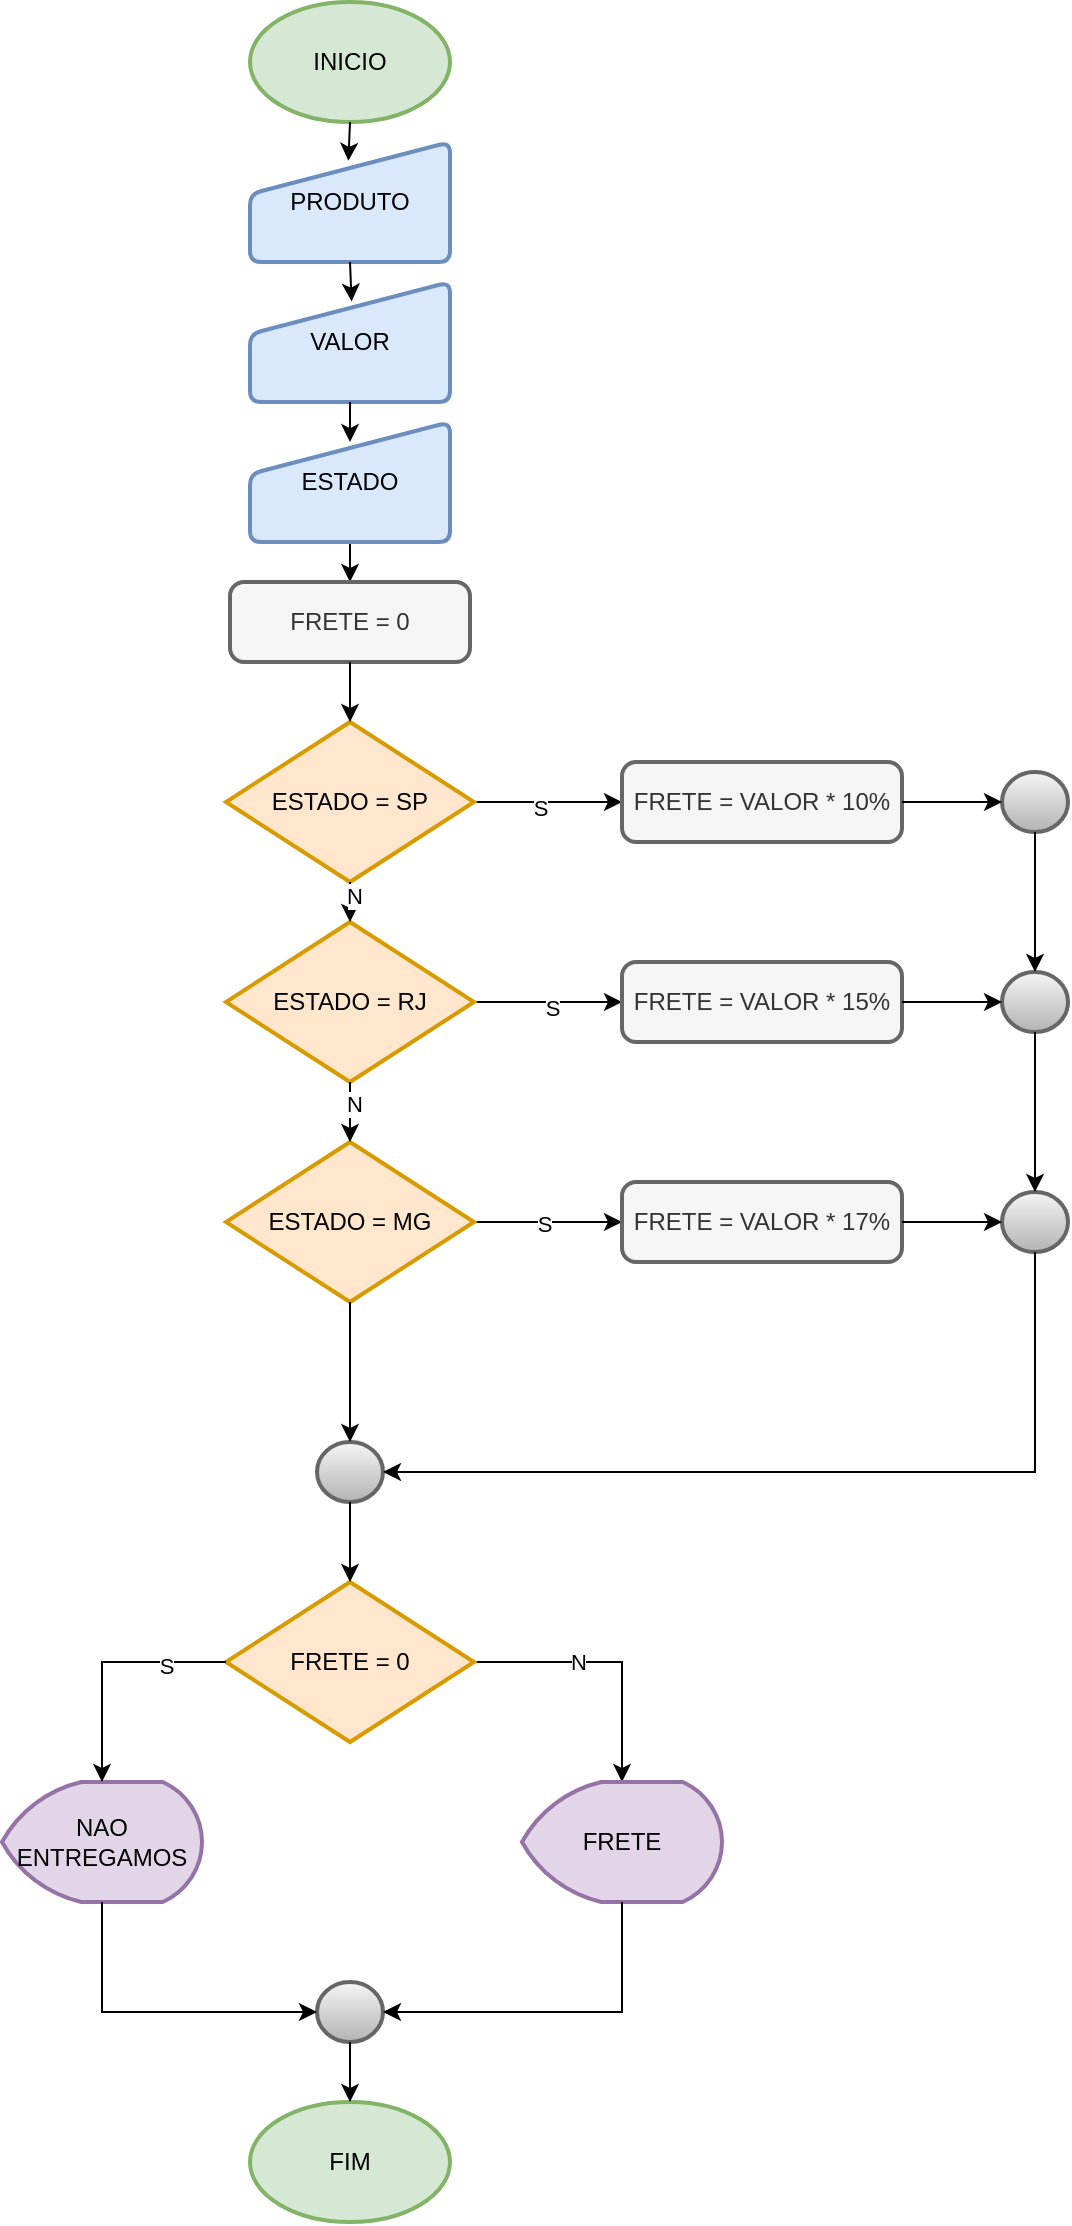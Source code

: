 <mxfile version="26.1.0">
  <diagram name="Página-1" id="OKBPonCA5fJ84jmbi5iM">
    <mxGraphModel dx="1500" dy="2050" grid="1" gridSize="10" guides="1" tooltips="1" connect="1" arrows="1" fold="1" page="1" pageScale="1" pageWidth="827" pageHeight="1169" math="0" shadow="0">
      <root>
        <mxCell id="0" />
        <mxCell id="1" parent="0" />
        <mxCell id="bnEKjvO-4nEVMI3VJPVY-1" value="INICIO" style="strokeWidth=2;html=1;shape=mxgraph.flowchart.start_1;whiteSpace=wrap;fillColor=#d5e8d4;strokeColor=#82b366;" vertex="1" parent="1">
          <mxGeometry x="364" width="100" height="60" as="geometry" />
        </mxCell>
        <mxCell id="bnEKjvO-4nEVMI3VJPVY-2" value="FIM" style="strokeWidth=2;html=1;shape=mxgraph.flowchart.start_1;whiteSpace=wrap;fillColor=#d5e8d4;strokeColor=#82b366;" vertex="1" parent="1">
          <mxGeometry x="364" y="1050" width="100" height="60" as="geometry" />
        </mxCell>
        <mxCell id="bnEKjvO-4nEVMI3VJPVY-3" value="PRODUTO" style="html=1;strokeWidth=2;shape=manualInput;whiteSpace=wrap;rounded=1;size=26;arcSize=11;fillColor=#dae8fc;strokeColor=#6c8ebf;" vertex="1" parent="1">
          <mxGeometry x="364" y="70" width="100" height="60" as="geometry" />
        </mxCell>
        <mxCell id="bnEKjvO-4nEVMI3VJPVY-16" style="edgeStyle=orthogonalEdgeStyle;rounded=0;orthogonalLoop=1;jettySize=auto;html=1;exitX=0.5;exitY=1;exitDx=0;exitDy=0;entryX=0.5;entryY=0;entryDx=0;entryDy=0;" edge="1" parent="1" source="bnEKjvO-4nEVMI3VJPVY-4" target="bnEKjvO-4nEVMI3VJPVY-14">
          <mxGeometry relative="1" as="geometry" />
        </mxCell>
        <mxCell id="bnEKjvO-4nEVMI3VJPVY-4" value="ESTADO" style="html=1;strokeWidth=2;shape=manualInput;whiteSpace=wrap;rounded=1;size=26;arcSize=11;fillColor=#dae8fc;strokeColor=#6c8ebf;" vertex="1" parent="1">
          <mxGeometry x="364" y="210" width="100" height="60" as="geometry" />
        </mxCell>
        <mxCell id="bnEKjvO-4nEVMI3VJPVY-5" value="VALOR" style="html=1;strokeWidth=2;shape=manualInput;whiteSpace=wrap;rounded=1;size=26;arcSize=11;fillColor=#dae8fc;strokeColor=#6c8ebf;" vertex="1" parent="1">
          <mxGeometry x="364" y="140" width="100" height="60" as="geometry" />
        </mxCell>
        <mxCell id="bnEKjvO-4nEVMI3VJPVY-25" style="edgeStyle=orthogonalEdgeStyle;rounded=0;orthogonalLoop=1;jettySize=auto;html=1;exitX=1;exitY=0.5;exitDx=0;exitDy=0;exitPerimeter=0;entryX=0;entryY=0.5;entryDx=0;entryDy=0;" edge="1" parent="1" source="bnEKjvO-4nEVMI3VJPVY-6" target="bnEKjvO-4nEVMI3VJPVY-7">
          <mxGeometry relative="1" as="geometry" />
        </mxCell>
        <mxCell id="bnEKjvO-4nEVMI3VJPVY-28" value="S" style="edgeLabel;html=1;align=center;verticalAlign=middle;resizable=0;points=[];" vertex="1" connectable="0" parent="bnEKjvO-4nEVMI3VJPVY-25">
          <mxGeometry x="-0.114" y="-3" relative="1" as="geometry">
            <mxPoint as="offset" />
          </mxGeometry>
        </mxCell>
        <mxCell id="bnEKjvO-4nEVMI3VJPVY-6" value="ESTADO = SP" style="strokeWidth=2;html=1;shape=mxgraph.flowchart.decision;whiteSpace=wrap;fillColor=#ffe6cc;strokeColor=#d79b00;" vertex="1" parent="1">
          <mxGeometry x="352" y="360" width="124" height="80" as="geometry" />
        </mxCell>
        <mxCell id="bnEKjvO-4nEVMI3VJPVY-7" value="FRETE = VALOR * 10%" style="rounded=1;whiteSpace=wrap;html=1;absoluteArcSize=1;arcSize=14;strokeWidth=2;fillColor=#f5f5f5;fontColor=#333333;strokeColor=#666666;" vertex="1" parent="1">
          <mxGeometry x="550" y="380" width="140" height="40" as="geometry" />
        </mxCell>
        <mxCell id="bnEKjvO-4nEVMI3VJPVY-14" value="FRETE = 0" style="rounded=1;whiteSpace=wrap;html=1;absoluteArcSize=1;arcSize=14;strokeWidth=2;fillColor=#f5f5f5;fontColor=#333333;strokeColor=#666666;" vertex="1" parent="1">
          <mxGeometry x="354" y="290" width="120" height="40" as="geometry" />
        </mxCell>
        <mxCell id="bnEKjvO-4nEVMI3VJPVY-17" style="edgeStyle=orthogonalEdgeStyle;rounded=0;orthogonalLoop=1;jettySize=auto;html=1;exitX=0.5;exitY=1;exitDx=0;exitDy=0;entryX=0.5;entryY=0.167;entryDx=0;entryDy=0;entryPerimeter=0;" edge="1" parent="1" source="bnEKjvO-4nEVMI3VJPVY-5" target="bnEKjvO-4nEVMI3VJPVY-4">
          <mxGeometry relative="1" as="geometry" />
        </mxCell>
        <mxCell id="bnEKjvO-4nEVMI3VJPVY-18" style="edgeStyle=orthogonalEdgeStyle;rounded=0;orthogonalLoop=1;jettySize=auto;html=1;exitX=0.5;exitY=1;exitDx=0;exitDy=0;entryX=0.508;entryY=0.163;entryDx=0;entryDy=0;entryPerimeter=0;" edge="1" parent="1" source="bnEKjvO-4nEVMI3VJPVY-3" target="bnEKjvO-4nEVMI3VJPVY-5">
          <mxGeometry relative="1" as="geometry" />
        </mxCell>
        <mxCell id="bnEKjvO-4nEVMI3VJPVY-19" style="edgeStyle=orthogonalEdgeStyle;rounded=0;orthogonalLoop=1;jettySize=auto;html=1;exitX=0.5;exitY=1;exitDx=0;exitDy=0;exitPerimeter=0;entryX=0.492;entryY=0.157;entryDx=0;entryDy=0;entryPerimeter=0;" edge="1" parent="1" source="bnEKjvO-4nEVMI3VJPVY-1" target="bnEKjvO-4nEVMI3VJPVY-3">
          <mxGeometry relative="1" as="geometry" />
        </mxCell>
        <mxCell id="bnEKjvO-4nEVMI3VJPVY-27" style="edgeStyle=orthogonalEdgeStyle;rounded=0;orthogonalLoop=1;jettySize=auto;html=1;exitX=1;exitY=0.5;exitDx=0;exitDy=0;exitPerimeter=0;entryX=0;entryY=0.5;entryDx=0;entryDy=0;" edge="1" parent="1" source="bnEKjvO-4nEVMI3VJPVY-21" target="bnEKjvO-4nEVMI3VJPVY-23">
          <mxGeometry relative="1" as="geometry" />
        </mxCell>
        <mxCell id="bnEKjvO-4nEVMI3VJPVY-30" value="S" style="edgeLabel;html=1;align=center;verticalAlign=middle;resizable=0;points=[];" vertex="1" connectable="0" parent="bnEKjvO-4nEVMI3VJPVY-27">
          <mxGeometry x="-0.059" y="-1" relative="1" as="geometry">
            <mxPoint as="offset" />
          </mxGeometry>
        </mxCell>
        <mxCell id="bnEKjvO-4nEVMI3VJPVY-21" value="ESTADO = MG" style="strokeWidth=2;html=1;shape=mxgraph.flowchart.decision;whiteSpace=wrap;fillColor=#ffe6cc;strokeColor=#d79b00;" vertex="1" parent="1">
          <mxGeometry x="352" y="570" width="124" height="80" as="geometry" />
        </mxCell>
        <mxCell id="bnEKjvO-4nEVMI3VJPVY-26" style="edgeStyle=orthogonalEdgeStyle;rounded=0;orthogonalLoop=1;jettySize=auto;html=1;exitX=1;exitY=0.5;exitDx=0;exitDy=0;exitPerimeter=0;entryX=0;entryY=0.5;entryDx=0;entryDy=0;" edge="1" parent="1" source="bnEKjvO-4nEVMI3VJPVY-22" target="bnEKjvO-4nEVMI3VJPVY-24">
          <mxGeometry relative="1" as="geometry" />
        </mxCell>
        <mxCell id="bnEKjvO-4nEVMI3VJPVY-29" value="S" style="edgeLabel;html=1;align=center;verticalAlign=middle;resizable=0;points=[];" vertex="1" connectable="0" parent="bnEKjvO-4nEVMI3VJPVY-26">
          <mxGeometry x="0.049" y="-3" relative="1" as="geometry">
            <mxPoint as="offset" />
          </mxGeometry>
        </mxCell>
        <mxCell id="bnEKjvO-4nEVMI3VJPVY-22" value="ESTADO = RJ" style="strokeWidth=2;html=1;shape=mxgraph.flowchart.decision;whiteSpace=wrap;fillColor=#ffe6cc;strokeColor=#d79b00;" vertex="1" parent="1">
          <mxGeometry x="352" y="460" width="124" height="80" as="geometry" />
        </mxCell>
        <mxCell id="bnEKjvO-4nEVMI3VJPVY-23" value="FRETE = VALOR * 17%" style="rounded=1;whiteSpace=wrap;html=1;absoluteArcSize=1;arcSize=14;strokeWidth=2;fillColor=#f5f5f5;fontColor=#333333;strokeColor=#666666;" vertex="1" parent="1">
          <mxGeometry x="550" y="590" width="140" height="40" as="geometry" />
        </mxCell>
        <mxCell id="bnEKjvO-4nEVMI3VJPVY-24" value="FRETE = VALOR * 15%" style="rounded=1;whiteSpace=wrap;html=1;absoluteArcSize=1;arcSize=14;strokeWidth=2;fillColor=#f5f5f5;fontColor=#333333;strokeColor=#666666;" vertex="1" parent="1">
          <mxGeometry x="550" y="480" width="140" height="40" as="geometry" />
        </mxCell>
        <mxCell id="bnEKjvO-4nEVMI3VJPVY-31" style="edgeStyle=orthogonalEdgeStyle;rounded=0;orthogonalLoop=1;jettySize=auto;html=1;exitX=0.5;exitY=1;exitDx=0;exitDy=0;entryX=0.5;entryY=0;entryDx=0;entryDy=0;entryPerimeter=0;" edge="1" parent="1" source="bnEKjvO-4nEVMI3VJPVY-14" target="bnEKjvO-4nEVMI3VJPVY-6">
          <mxGeometry relative="1" as="geometry" />
        </mxCell>
        <mxCell id="bnEKjvO-4nEVMI3VJPVY-32" style="edgeStyle=orthogonalEdgeStyle;rounded=0;orthogonalLoop=1;jettySize=auto;html=1;exitX=0.5;exitY=1;exitDx=0;exitDy=0;exitPerimeter=0;entryX=0.5;entryY=0;entryDx=0;entryDy=0;entryPerimeter=0;" edge="1" parent="1" source="bnEKjvO-4nEVMI3VJPVY-6" target="bnEKjvO-4nEVMI3VJPVY-22">
          <mxGeometry relative="1" as="geometry" />
        </mxCell>
        <mxCell id="bnEKjvO-4nEVMI3VJPVY-34" value="N" style="edgeLabel;html=1;align=center;verticalAlign=middle;resizable=0;points=[];" vertex="1" connectable="0" parent="bnEKjvO-4nEVMI3VJPVY-32">
          <mxGeometry x="-0.34" y="2" relative="1" as="geometry">
            <mxPoint as="offset" />
          </mxGeometry>
        </mxCell>
        <mxCell id="bnEKjvO-4nEVMI3VJPVY-33" style="edgeStyle=orthogonalEdgeStyle;rounded=0;orthogonalLoop=1;jettySize=auto;html=1;exitX=0.5;exitY=1;exitDx=0;exitDy=0;exitPerimeter=0;entryX=0.5;entryY=0;entryDx=0;entryDy=0;entryPerimeter=0;" edge="1" parent="1" source="bnEKjvO-4nEVMI3VJPVY-22" target="bnEKjvO-4nEVMI3VJPVY-21">
          <mxGeometry relative="1" as="geometry" />
        </mxCell>
        <mxCell id="bnEKjvO-4nEVMI3VJPVY-35" value="N" style="edgeLabel;html=1;align=center;verticalAlign=middle;resizable=0;points=[];" vertex="1" connectable="0" parent="bnEKjvO-4nEVMI3VJPVY-33">
          <mxGeometry x="-0.293" y="2" relative="1" as="geometry">
            <mxPoint as="offset" />
          </mxGeometry>
        </mxCell>
        <mxCell id="bnEKjvO-4nEVMI3VJPVY-36" value="" style="strokeWidth=2;html=1;shape=mxgraph.flowchart.start_2;whiteSpace=wrap;fillColor=#f5f5f5;gradientColor=#b3b3b3;strokeColor=#666666;" vertex="1" parent="1">
          <mxGeometry x="740" y="385" width="33" height="30" as="geometry" />
        </mxCell>
        <mxCell id="bnEKjvO-4nEVMI3VJPVY-37" value="" style="strokeWidth=2;html=1;shape=mxgraph.flowchart.start_2;whiteSpace=wrap;fillColor=#f5f5f5;gradientColor=#b3b3b3;strokeColor=#666666;" vertex="1" parent="1">
          <mxGeometry x="740" y="595" width="33" height="30" as="geometry" />
        </mxCell>
        <mxCell id="bnEKjvO-4nEVMI3VJPVY-38" value="" style="strokeWidth=2;html=1;shape=mxgraph.flowchart.start_2;whiteSpace=wrap;fillColor=#f5f5f5;gradientColor=#b3b3b3;strokeColor=#666666;" vertex="1" parent="1">
          <mxGeometry x="740" y="485" width="33" height="30" as="geometry" />
        </mxCell>
        <mxCell id="bnEKjvO-4nEVMI3VJPVY-39" value="" style="strokeWidth=2;html=1;shape=mxgraph.flowchart.start_2;whiteSpace=wrap;fillColor=#f5f5f5;gradientColor=#b3b3b3;strokeColor=#666666;" vertex="1" parent="1">
          <mxGeometry x="397.5" y="720" width="33" height="30" as="geometry" />
        </mxCell>
        <mxCell id="bnEKjvO-4nEVMI3VJPVY-40" style="edgeStyle=orthogonalEdgeStyle;rounded=0;orthogonalLoop=1;jettySize=auto;html=1;exitX=1;exitY=0.5;exitDx=0;exitDy=0;entryX=0;entryY=0.5;entryDx=0;entryDy=0;entryPerimeter=0;" edge="1" parent="1" source="bnEKjvO-4nEVMI3VJPVY-7" target="bnEKjvO-4nEVMI3VJPVY-36">
          <mxGeometry relative="1" as="geometry" />
        </mxCell>
        <mxCell id="bnEKjvO-4nEVMI3VJPVY-41" style="edgeStyle=orthogonalEdgeStyle;rounded=0;orthogonalLoop=1;jettySize=auto;html=1;exitX=1;exitY=0.5;exitDx=0;exitDy=0;entryX=0;entryY=0.5;entryDx=0;entryDy=0;entryPerimeter=0;" edge="1" parent="1" source="bnEKjvO-4nEVMI3VJPVY-24" target="bnEKjvO-4nEVMI3VJPVY-38">
          <mxGeometry relative="1" as="geometry" />
        </mxCell>
        <mxCell id="bnEKjvO-4nEVMI3VJPVY-42" style="edgeStyle=orthogonalEdgeStyle;rounded=0;orthogonalLoop=1;jettySize=auto;html=1;exitX=1;exitY=0.5;exitDx=0;exitDy=0;entryX=0;entryY=0.5;entryDx=0;entryDy=0;entryPerimeter=0;" edge="1" parent="1" source="bnEKjvO-4nEVMI3VJPVY-23" target="bnEKjvO-4nEVMI3VJPVY-37">
          <mxGeometry relative="1" as="geometry" />
        </mxCell>
        <mxCell id="bnEKjvO-4nEVMI3VJPVY-43" style="edgeStyle=orthogonalEdgeStyle;rounded=0;orthogonalLoop=1;jettySize=auto;html=1;exitX=0.5;exitY=1;exitDx=0;exitDy=0;exitPerimeter=0;entryX=1;entryY=0.5;entryDx=0;entryDy=0;entryPerimeter=0;" edge="1" parent="1" source="bnEKjvO-4nEVMI3VJPVY-37" target="bnEKjvO-4nEVMI3VJPVY-39">
          <mxGeometry relative="1" as="geometry" />
        </mxCell>
        <mxCell id="bnEKjvO-4nEVMI3VJPVY-44" style="edgeStyle=orthogonalEdgeStyle;rounded=0;orthogonalLoop=1;jettySize=auto;html=1;exitX=0.5;exitY=1;exitDx=0;exitDy=0;exitPerimeter=0;entryX=0.5;entryY=0;entryDx=0;entryDy=0;entryPerimeter=0;" edge="1" parent="1" source="bnEKjvO-4nEVMI3VJPVY-21" target="bnEKjvO-4nEVMI3VJPVY-39">
          <mxGeometry relative="1" as="geometry" />
        </mxCell>
        <mxCell id="bnEKjvO-4nEVMI3VJPVY-45" style="edgeStyle=orthogonalEdgeStyle;rounded=0;orthogonalLoop=1;jettySize=auto;html=1;exitX=0.5;exitY=1;exitDx=0;exitDy=0;exitPerimeter=0;entryX=0.5;entryY=0;entryDx=0;entryDy=0;entryPerimeter=0;" edge="1" parent="1" source="bnEKjvO-4nEVMI3VJPVY-36" target="bnEKjvO-4nEVMI3VJPVY-38">
          <mxGeometry relative="1" as="geometry" />
        </mxCell>
        <mxCell id="bnEKjvO-4nEVMI3VJPVY-46" style="edgeStyle=orthogonalEdgeStyle;rounded=0;orthogonalLoop=1;jettySize=auto;html=1;exitX=0.5;exitY=1;exitDx=0;exitDy=0;exitPerimeter=0;entryX=0.5;entryY=0;entryDx=0;entryDy=0;entryPerimeter=0;" edge="1" parent="1" source="bnEKjvO-4nEVMI3VJPVY-38" target="bnEKjvO-4nEVMI3VJPVY-37">
          <mxGeometry relative="1" as="geometry" />
        </mxCell>
        <mxCell id="bnEKjvO-4nEVMI3VJPVY-47" value="NAO ENTREGAMOS" style="strokeWidth=2;html=1;shape=mxgraph.flowchart.display;whiteSpace=wrap;fillColor=#e1d5e7;strokeColor=#9673a6;" vertex="1" parent="1">
          <mxGeometry x="240" y="890" width="100" height="60" as="geometry" />
        </mxCell>
        <mxCell id="bnEKjvO-4nEVMI3VJPVY-58" style="edgeStyle=orthogonalEdgeStyle;rounded=0;orthogonalLoop=1;jettySize=auto;html=1;exitX=1;exitY=0.5;exitDx=0;exitDy=0;exitPerimeter=0;" edge="1" parent="1" source="bnEKjvO-4nEVMI3VJPVY-55" target="bnEKjvO-4nEVMI3VJPVY-56">
          <mxGeometry relative="1" as="geometry" />
        </mxCell>
        <mxCell id="bnEKjvO-4nEVMI3VJPVY-61" value="N" style="edgeLabel;html=1;align=center;verticalAlign=middle;resizable=0;points=[];" vertex="1" connectable="0" parent="bnEKjvO-4nEVMI3VJPVY-58">
          <mxGeometry x="-0.232" relative="1" as="geometry">
            <mxPoint as="offset" />
          </mxGeometry>
        </mxCell>
        <mxCell id="bnEKjvO-4nEVMI3VJPVY-55" value="FRETE = 0" style="strokeWidth=2;html=1;shape=mxgraph.flowchart.decision;whiteSpace=wrap;fillColor=#ffe6cc;strokeColor=#d79b00;" vertex="1" parent="1">
          <mxGeometry x="352" y="790" width="124" height="80" as="geometry" />
        </mxCell>
        <mxCell id="bnEKjvO-4nEVMI3VJPVY-56" value="FRETE" style="strokeWidth=2;html=1;shape=mxgraph.flowchart.display;whiteSpace=wrap;fillColor=#e1d5e7;strokeColor=#9673a6;" vertex="1" parent="1">
          <mxGeometry x="500" y="890" width="100" height="60" as="geometry" />
        </mxCell>
        <mxCell id="bnEKjvO-4nEVMI3VJPVY-57" style="edgeStyle=orthogonalEdgeStyle;rounded=0;orthogonalLoop=1;jettySize=auto;html=1;exitX=0;exitY=0.5;exitDx=0;exitDy=0;exitPerimeter=0;entryX=0.5;entryY=0;entryDx=0;entryDy=0;entryPerimeter=0;" edge="1" parent="1" source="bnEKjvO-4nEVMI3VJPVY-55" target="bnEKjvO-4nEVMI3VJPVY-47">
          <mxGeometry relative="1" as="geometry" />
        </mxCell>
        <mxCell id="bnEKjvO-4nEVMI3VJPVY-60" value="S" style="edgeLabel;html=1;align=center;verticalAlign=middle;resizable=0;points=[];" vertex="1" connectable="0" parent="bnEKjvO-4nEVMI3VJPVY-57">
          <mxGeometry x="-0.503" y="2" relative="1" as="geometry">
            <mxPoint as="offset" />
          </mxGeometry>
        </mxCell>
        <mxCell id="bnEKjvO-4nEVMI3VJPVY-59" style="edgeStyle=orthogonalEdgeStyle;rounded=0;orthogonalLoop=1;jettySize=auto;html=1;exitX=0.5;exitY=1;exitDx=0;exitDy=0;exitPerimeter=0;entryX=0.5;entryY=0;entryDx=0;entryDy=0;entryPerimeter=0;" edge="1" parent="1" source="bnEKjvO-4nEVMI3VJPVY-39" target="bnEKjvO-4nEVMI3VJPVY-55">
          <mxGeometry relative="1" as="geometry" />
        </mxCell>
        <mxCell id="bnEKjvO-4nEVMI3VJPVY-62" value="" style="strokeWidth=2;html=1;shape=mxgraph.flowchart.start_2;whiteSpace=wrap;fillColor=#f5f5f5;gradientColor=#b3b3b3;strokeColor=#666666;" vertex="1" parent="1">
          <mxGeometry x="397.5" y="990" width="33" height="30" as="geometry" />
        </mxCell>
        <mxCell id="bnEKjvO-4nEVMI3VJPVY-63" style="edgeStyle=orthogonalEdgeStyle;rounded=0;orthogonalLoop=1;jettySize=auto;html=1;exitX=0.5;exitY=1;exitDx=0;exitDy=0;exitPerimeter=0;entryX=0;entryY=0.5;entryDx=0;entryDy=0;entryPerimeter=0;" edge="1" parent="1" source="bnEKjvO-4nEVMI3VJPVY-47" target="bnEKjvO-4nEVMI3VJPVY-62">
          <mxGeometry relative="1" as="geometry" />
        </mxCell>
        <mxCell id="bnEKjvO-4nEVMI3VJPVY-64" style="edgeStyle=orthogonalEdgeStyle;rounded=0;orthogonalLoop=1;jettySize=auto;html=1;exitX=0.5;exitY=1;exitDx=0;exitDy=0;exitPerimeter=0;entryX=1;entryY=0.5;entryDx=0;entryDy=0;entryPerimeter=0;" edge="1" parent="1" source="bnEKjvO-4nEVMI3VJPVY-56" target="bnEKjvO-4nEVMI3VJPVY-62">
          <mxGeometry relative="1" as="geometry" />
        </mxCell>
        <mxCell id="bnEKjvO-4nEVMI3VJPVY-65" style="edgeStyle=orthogonalEdgeStyle;rounded=0;orthogonalLoop=1;jettySize=auto;html=1;exitX=0.5;exitY=1;exitDx=0;exitDy=0;exitPerimeter=0;entryX=0.5;entryY=0;entryDx=0;entryDy=0;entryPerimeter=0;" edge="1" parent="1" source="bnEKjvO-4nEVMI3VJPVY-62" target="bnEKjvO-4nEVMI3VJPVY-2">
          <mxGeometry relative="1" as="geometry" />
        </mxCell>
      </root>
    </mxGraphModel>
  </diagram>
</mxfile>
